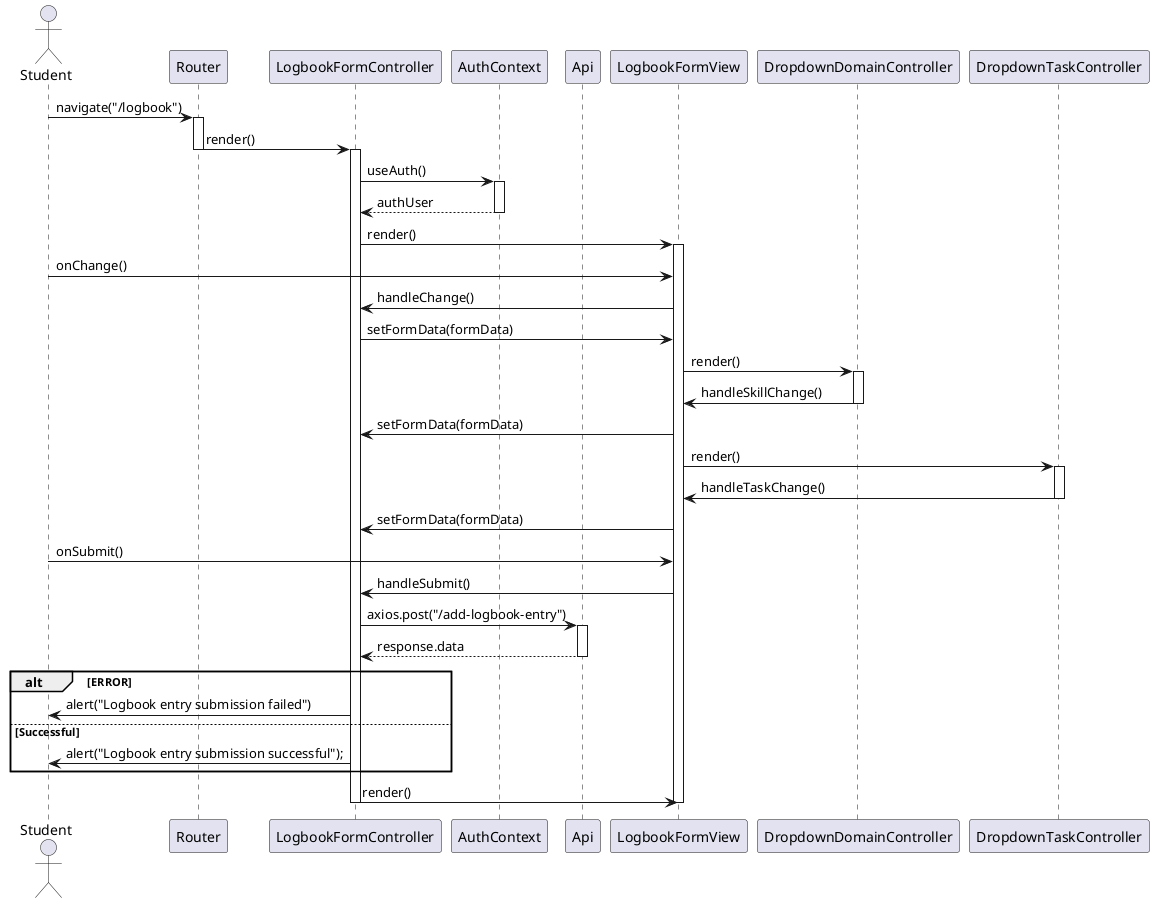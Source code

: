 @startuml LogbookSubmissionSequenceDiagram

actor Student as User
participant Router
participant LogbookFormController
participant AuthContext
participant Api
participant LogbookFormView
participant DropdownDomainController
participant DropdownTaskController

User -> Router: navigate("/logbook")
activate Router
Router -> LogbookFormController: render()
deactivate Router

activate LogbookFormController
LogbookFormController -> AuthContext: useAuth()
activate AuthContext
AuthContext --> LogbookFormController: authUser
deactivate AuthContext
LogbookFormController -> LogbookFormView: render()
activate LogbookFormView

User -> LogbookFormView: onChange()
LogbookFormView -> LogbookFormController: handleChange()
LogbookFormController -> LogbookFormView: setFormData(formData)

LogbookFormView -> DropdownDomainController: render()
activate DropdownDomainController
DropdownDomainController -> LogbookFormView: handleSkillChange()
deactivate DropdownDomainController
LogbookFormView -> LogbookFormController: setFormData(formData)

LogbookFormView -> DropdownTaskController: render()
activate DropdownTaskController
DropdownTaskController -> LogbookFormView: handleTaskChange()
deactivate DropdownTaskController
LogbookFormView -> LogbookFormController: setFormData(formData)

User -> LogbookFormView: onSubmit()
LogbookFormView -> LogbookFormController: handleSubmit()
LogbookFormController -> Api: axios.post("/add-logbook-entry")
activate Api
Api --> LogbookFormController: response.data
deactivate Api

alt ERROR
    LogbookFormController -> User: alert("Logbook entry submission failed")
else Successful
    LogbookFormController -> User: alert("Logbook entry submission successful");
end

LogbookFormController -> LogbookFormView: render()
deactivate LogbookFormController
deactivate LogbookFormView

@enduml
